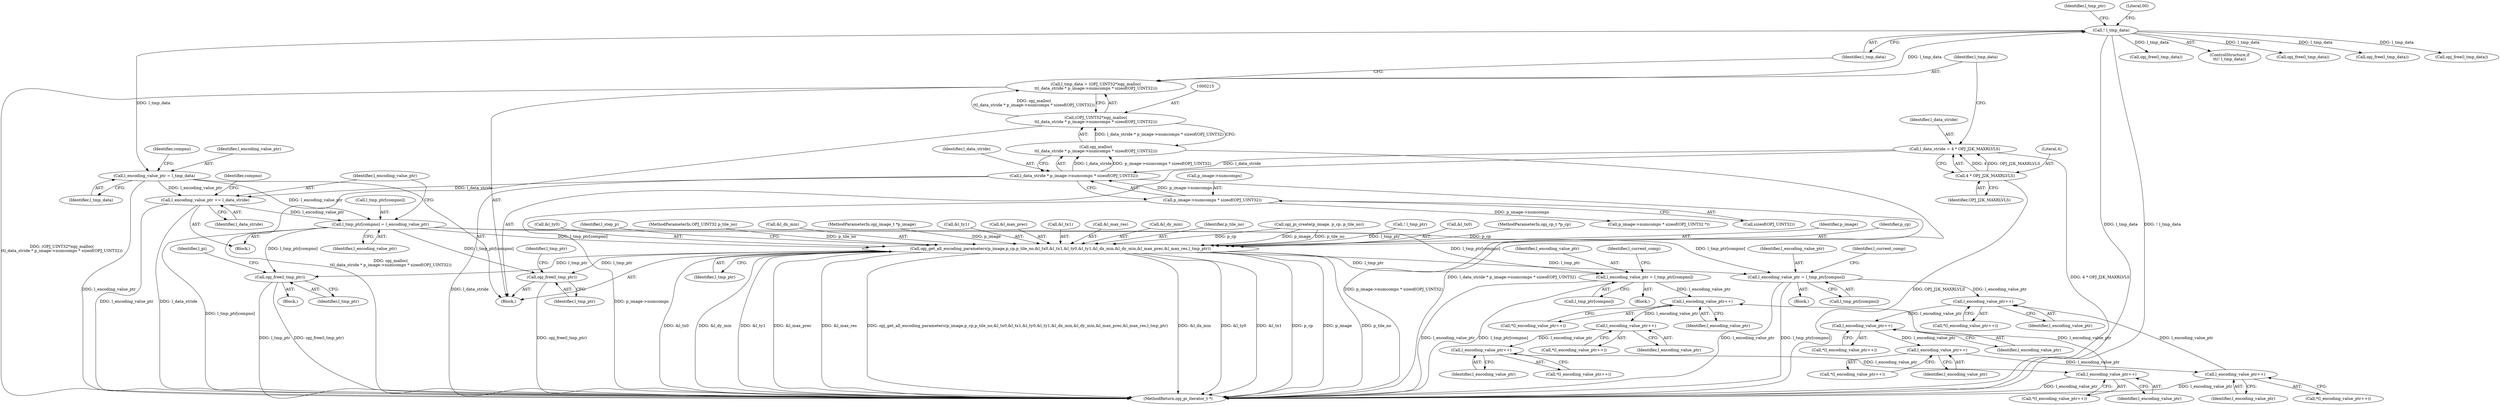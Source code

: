 digraph "0_openjpeg_c16bc057ba3f125051c9966cf1f5b68a05681de4@pointer" {
"1000266" [label="(Call,l_encoding_value_ptr = l_tmp_data)"];
"1000226" [label="(Call,! l_tmp_data)"];
"1000212" [label="(Call,l_tmp_data = (OPJ_UINT32*)opj_malloc(\n\t\tl_data_stride * p_image->numcomps * sizeof(OPJ_UINT32)))"];
"1000214" [label="(Call,(OPJ_UINT32*)opj_malloc(\n\t\tl_data_stride * p_image->numcomps * sizeof(OPJ_UINT32)))"];
"1000216" [label="(Call,opj_malloc(\n\t\tl_data_stride * p_image->numcomps * sizeof(OPJ_UINT32)))"];
"1000217" [label="(Call,l_data_stride * p_image->numcomps * sizeof(OPJ_UINT32))"];
"1000207" [label="(Call,l_data_stride = 4 * OPJ_J2K_MAXRLVLS)"];
"1000209" [label="(Call,4 * OPJ_J2K_MAXRLVLS)"];
"1000219" [label="(Call,p_image->numcomps * sizeof(OPJ_UINT32))"];
"1000281" [label="(Call,l_tmp_ptr[compno] = l_encoding_value_ptr)"];
"1000289" [label="(Call,opj_get_all_encoding_parameters(p_image,p_cp,p_tile_no,&l_tx0,&l_tx1,&l_ty0,&l_ty1,&l_dx_min,&l_dy_min,&l_max_prec,&l_max_res,l_tmp_ptr))"];
"1000357" [label="(Call,opj_free(l_tmp_ptr))"];
"1000437" [label="(Call,l_encoding_value_ptr = l_tmp_ptr[compno])"];
"1000473" [label="(Call,l_encoding_value_ptr++)"];
"1000480" [label="(Call,l_encoding_value_ptr++)"];
"1000487" [label="(Call,l_encoding_value_ptr++)"];
"1000494" [label="(Call,l_encoding_value_ptr++)"];
"1000589" [label="(Call,l_encoding_value_ptr = l_tmp_ptr[compno])"];
"1000625" [label="(Call,l_encoding_value_ptr++)"];
"1000632" [label="(Call,l_encoding_value_ptr++)"];
"1000639" [label="(Call,l_encoding_value_ptr++)"];
"1000646" [label="(Call,l_encoding_value_ptr++)"];
"1000672" [label="(Call,opj_free(l_tmp_ptr))"];
"1000286" [label="(Call,l_encoding_value_ptr += l_data_stride)"];
"1000219" [label="(Call,p_image->numcomps * sizeof(OPJ_UINT32))"];
"1000487" [label="(Call,l_encoding_value_ptr++)"];
"1000481" [label="(Identifier,l_encoding_value_ptr)"];
"1000211" [label="(Identifier,OPJ_J2K_MAXRLVLS)"];
"1000246" [label="(Call,opj_free(l_tmp_data))"];
"1000243" [label="(Call,! l_tmp_ptr)"];
"1000293" [label="(Call,&l_tx0)"];
"1000631" [label="(Call,*(l_encoding_value_ptr++))"];
"1000216" [label="(Call,opj_malloc(\n\t\tl_data_stride * p_image->numcomps * sizeof(OPJ_UINT32)))"];
"1000208" [label="(Identifier,l_data_stride)"];
"1000646" [label="(Call,l_encoding_value_ptr++)"];
"1000358" [label="(Identifier,l_tmp_ptr)"];
"1000210" [label="(Literal,4)"];
"1000289" [label="(Call,opj_get_all_encoding_parameters(p_image,p_cp,p_tile_no,&l_tx0,&l_tx1,&l_ty0,&l_ty1,&l_dx_min,&l_dy_min,&l_max_prec,&l_max_res,l_tmp_ptr))"];
"1000126" [label="(Block,)"];
"1000645" [label="(Call,*(l_encoding_value_ptr++))"];
"1000582" [label="(Block,)"];
"1000124" [label="(MethodParameterIn,opj_cp_t *p_cp)"];
"1000209" [label="(Call,4 * OPJ_J2K_MAXRLVLS)"];
"1000444" [label="(Identifier,l_current_comp)"];
"1000225" [label="(ControlStructure,if\n\t\t(! l_tmp_data))"];
"1000285" [label="(Identifier,l_encoding_value_ptr)"];
"1000493" [label="(Call,*(l_encoding_value_ptr++))"];
"1000667" [label="(Call,opj_free(l_tmp_data))"];
"1000590" [label="(Identifier,l_encoding_value_ptr)"];
"1000290" [label="(Identifier,p_image)"];
"1000357" [label="(Call,opj_free(l_tmp_ptr))"];
"1000633" [label="(Identifier,l_encoding_value_ptr)"];
"1000675" [label="(Identifier,l_tmp_ptr)"];
"1000291" [label="(Identifier,p_cp)"];
"1000297" [label="(Call,&l_ty0)"];
"1000311" [label="(Identifier,l_step_p)"];
"1000696" [label="(MethodReturn,opj_pi_iterator_t *)"];
"1000212" [label="(Call,l_tmp_data = (OPJ_UINT32*)opj_malloc(\n\t\tl_data_stride * p_image->numcomps * sizeof(OPJ_UINT32)))"];
"1000125" [label="(MethodParameterIn,OPJ_UINT32 p_tile_no)"];
"1000288" [label="(Identifier,l_data_stride)"];
"1000589" [label="(Call,l_encoding_value_ptr = l_tmp_ptr[compno])"];
"1000480" [label="(Call,l_encoding_value_ptr++)"];
"1000226" [label="(Call,! l_tmp_data)"];
"1000280" [label="(Block,)"];
"1000301" [label="(Call,&l_dx_min)"];
"1000287" [label="(Identifier,l_encoding_value_ptr)"];
"1000354" [label="(Block,)"];
"1000123" [label="(MethodParameterIn,opj_image_t *p_image)"];
"1000486" [label="(Call,*(l_encoding_value_ptr++))"];
"1000299" [label="(Call,&l_ty1)"];
"1000472" [label="(Call,*(l_encoding_value_ptr++))"];
"1000626" [label="(Identifier,l_encoding_value_ptr)"];
"1000673" [label="(Identifier,l_tmp_ptr)"];
"1000305" [label="(Call,&l_max_prec)"];
"1000439" [label="(Call,l_tmp_ptr[compno])"];
"1000214" [label="(Call,(OPJ_UINT32*)opj_malloc(\n\t\tl_data_stride * p_image->numcomps * sizeof(OPJ_UINT32)))"];
"1000217" [label="(Call,l_data_stride * p_image->numcomps * sizeof(OPJ_UINT32))"];
"1000267" [label="(Identifier,l_encoding_value_ptr)"];
"1000232" [label="(Identifier,l_tmp_ptr)"];
"1000271" [label="(Identifier,compno)"];
"1000473" [label="(Call,l_encoding_value_ptr++)"];
"1000494" [label="(Call,l_encoding_value_ptr++)"];
"1000282" [label="(Call,l_tmp_ptr[compno])"];
"1000295" [label="(Call,&l_tx1)"];
"1000286" [label="(Call,l_encoding_value_ptr += l_data_stride)"];
"1000307" [label="(Call,&l_max_res)"];
"1000591" [label="(Call,l_tmp_ptr[compno])"];
"1000266" [label="(Call,l_encoding_value_ptr = l_tmp_data)"];
"1000639" [label="(Call,l_encoding_value_ptr++)"];
"1000281" [label="(Call,l_tmp_ptr[compno] = l_encoding_value_ptr)"];
"1000303" [label="(Call,&l_dy_min)"];
"1000260" [label="(Call,opj_free(l_tmp_data))"];
"1000292" [label="(Identifier,p_tile_no)"];
"1000252" [label="(Call,opj_pi_create(p_image, p_cp, p_tile_no))"];
"1000638" [label="(Call,*(l_encoding_value_ptr++))"];
"1000355" [label="(Call,opj_free(l_tmp_data))"];
"1000474" [label="(Identifier,l_encoding_value_ptr)"];
"1000430" [label="(Block,)"];
"1000227" [label="(Identifier,l_tmp_data)"];
"1000672" [label="(Call,opj_free(l_tmp_ptr))"];
"1000360" [label="(Identifier,l_pi)"];
"1000624" [label="(Call,*(l_encoding_value_ptr++))"];
"1000596" [label="(Identifier,l_current_comp)"];
"1000218" [label="(Identifier,l_data_stride)"];
"1000213" [label="(Identifier,l_tmp_data)"];
"1000438" [label="(Identifier,l_encoding_value_ptr)"];
"1000207" [label="(Call,l_data_stride = 4 * OPJ_J2K_MAXRLVLS)"];
"1000495" [label="(Identifier,l_encoding_value_ptr)"];
"1000268" [label="(Identifier,l_tmp_data)"];
"1000479" [label="(Call,*(l_encoding_value_ptr++))"];
"1000437" [label="(Call,l_encoding_value_ptr = l_tmp_ptr[compno])"];
"1000488" [label="(Identifier,l_encoding_value_ptr)"];
"1000230" [label="(Literal,00)"];
"1000220" [label="(Call,p_image->numcomps)"];
"1000236" [label="(Call,p_image->numcomps * sizeof(OPJ_UINT32 *))"];
"1000632" [label="(Call,l_encoding_value_ptr++)"];
"1000223" [label="(Call,sizeof(OPJ_UINT32))"];
"1000647" [label="(Identifier,l_encoding_value_ptr)"];
"1000640" [label="(Identifier,l_encoding_value_ptr)"];
"1000625" [label="(Call,l_encoding_value_ptr++)"];
"1000279" [label="(Identifier,compno)"];
"1000309" [label="(Identifier,l_tmp_ptr)"];
"1000266" -> "1000126"  [label="AST: "];
"1000266" -> "1000268"  [label="CFG: "];
"1000267" -> "1000266"  [label="AST: "];
"1000268" -> "1000266"  [label="AST: "];
"1000271" -> "1000266"  [label="CFG: "];
"1000266" -> "1000696"  [label="DDG: l_encoding_value_ptr"];
"1000226" -> "1000266"  [label="DDG: l_tmp_data"];
"1000266" -> "1000281"  [label="DDG: l_encoding_value_ptr"];
"1000266" -> "1000286"  [label="DDG: l_encoding_value_ptr"];
"1000226" -> "1000225"  [label="AST: "];
"1000226" -> "1000227"  [label="CFG: "];
"1000227" -> "1000226"  [label="AST: "];
"1000230" -> "1000226"  [label="CFG: "];
"1000232" -> "1000226"  [label="CFG: "];
"1000226" -> "1000696"  [label="DDG: l_tmp_data"];
"1000226" -> "1000696"  [label="DDG: ! l_tmp_data"];
"1000212" -> "1000226"  [label="DDG: l_tmp_data"];
"1000226" -> "1000246"  [label="DDG: l_tmp_data"];
"1000226" -> "1000260"  [label="DDG: l_tmp_data"];
"1000226" -> "1000355"  [label="DDG: l_tmp_data"];
"1000226" -> "1000667"  [label="DDG: l_tmp_data"];
"1000212" -> "1000126"  [label="AST: "];
"1000212" -> "1000214"  [label="CFG: "];
"1000213" -> "1000212"  [label="AST: "];
"1000214" -> "1000212"  [label="AST: "];
"1000227" -> "1000212"  [label="CFG: "];
"1000212" -> "1000696"  [label="DDG: (OPJ_UINT32*)opj_malloc(\n\t\tl_data_stride * p_image->numcomps * sizeof(OPJ_UINT32))"];
"1000214" -> "1000212"  [label="DDG: opj_malloc(\n\t\tl_data_stride * p_image->numcomps * sizeof(OPJ_UINT32))"];
"1000214" -> "1000216"  [label="CFG: "];
"1000215" -> "1000214"  [label="AST: "];
"1000216" -> "1000214"  [label="AST: "];
"1000214" -> "1000696"  [label="DDG: opj_malloc(\n\t\tl_data_stride * p_image->numcomps * sizeof(OPJ_UINT32))"];
"1000216" -> "1000214"  [label="DDG: l_data_stride * p_image->numcomps * sizeof(OPJ_UINT32)"];
"1000216" -> "1000217"  [label="CFG: "];
"1000217" -> "1000216"  [label="AST: "];
"1000216" -> "1000696"  [label="DDG: l_data_stride * p_image->numcomps * sizeof(OPJ_UINT32)"];
"1000217" -> "1000216"  [label="DDG: l_data_stride"];
"1000217" -> "1000216"  [label="DDG: p_image->numcomps * sizeof(OPJ_UINT32)"];
"1000217" -> "1000219"  [label="CFG: "];
"1000218" -> "1000217"  [label="AST: "];
"1000219" -> "1000217"  [label="AST: "];
"1000217" -> "1000696"  [label="DDG: p_image->numcomps * sizeof(OPJ_UINT32)"];
"1000217" -> "1000696"  [label="DDG: l_data_stride"];
"1000207" -> "1000217"  [label="DDG: l_data_stride"];
"1000219" -> "1000217"  [label="DDG: p_image->numcomps"];
"1000217" -> "1000286"  [label="DDG: l_data_stride"];
"1000207" -> "1000126"  [label="AST: "];
"1000207" -> "1000209"  [label="CFG: "];
"1000208" -> "1000207"  [label="AST: "];
"1000209" -> "1000207"  [label="AST: "];
"1000213" -> "1000207"  [label="CFG: "];
"1000207" -> "1000696"  [label="DDG: 4 * OPJ_J2K_MAXRLVLS"];
"1000209" -> "1000207"  [label="DDG: 4"];
"1000209" -> "1000207"  [label="DDG: OPJ_J2K_MAXRLVLS"];
"1000209" -> "1000211"  [label="CFG: "];
"1000210" -> "1000209"  [label="AST: "];
"1000211" -> "1000209"  [label="AST: "];
"1000209" -> "1000696"  [label="DDG: OPJ_J2K_MAXRLVLS"];
"1000219" -> "1000223"  [label="CFG: "];
"1000220" -> "1000219"  [label="AST: "];
"1000223" -> "1000219"  [label="AST: "];
"1000219" -> "1000696"  [label="DDG: p_image->numcomps"];
"1000219" -> "1000236"  [label="DDG: p_image->numcomps"];
"1000281" -> "1000280"  [label="AST: "];
"1000281" -> "1000285"  [label="CFG: "];
"1000282" -> "1000281"  [label="AST: "];
"1000285" -> "1000281"  [label="AST: "];
"1000287" -> "1000281"  [label="CFG: "];
"1000281" -> "1000696"  [label="DDG: l_tmp_ptr[compno]"];
"1000286" -> "1000281"  [label="DDG: l_encoding_value_ptr"];
"1000281" -> "1000289"  [label="DDG: l_tmp_ptr[compno]"];
"1000281" -> "1000357"  [label="DDG: l_tmp_ptr[compno]"];
"1000281" -> "1000437"  [label="DDG: l_tmp_ptr[compno]"];
"1000281" -> "1000589"  [label="DDG: l_tmp_ptr[compno]"];
"1000281" -> "1000672"  [label="DDG: l_tmp_ptr[compno]"];
"1000289" -> "1000126"  [label="AST: "];
"1000289" -> "1000309"  [label="CFG: "];
"1000290" -> "1000289"  [label="AST: "];
"1000291" -> "1000289"  [label="AST: "];
"1000292" -> "1000289"  [label="AST: "];
"1000293" -> "1000289"  [label="AST: "];
"1000295" -> "1000289"  [label="AST: "];
"1000297" -> "1000289"  [label="AST: "];
"1000299" -> "1000289"  [label="AST: "];
"1000301" -> "1000289"  [label="AST: "];
"1000303" -> "1000289"  [label="AST: "];
"1000305" -> "1000289"  [label="AST: "];
"1000307" -> "1000289"  [label="AST: "];
"1000309" -> "1000289"  [label="AST: "];
"1000311" -> "1000289"  [label="CFG: "];
"1000289" -> "1000696"  [label="DDG: p_cp"];
"1000289" -> "1000696"  [label="DDG: p_tile_no"];
"1000289" -> "1000696"  [label="DDG: p_image"];
"1000289" -> "1000696"  [label="DDG: &l_tx0"];
"1000289" -> "1000696"  [label="DDG: &l_dy_min"];
"1000289" -> "1000696"  [label="DDG: &l_ty1"];
"1000289" -> "1000696"  [label="DDG: &l_max_prec"];
"1000289" -> "1000696"  [label="DDG: &l_max_res"];
"1000289" -> "1000696"  [label="DDG: opj_get_all_encoding_parameters(p_image,p_cp,p_tile_no,&l_tx0,&l_tx1,&l_ty0,&l_ty1,&l_dx_min,&l_dy_min,&l_max_prec,&l_max_res,l_tmp_ptr)"];
"1000289" -> "1000696"  [label="DDG: &l_dx_min"];
"1000289" -> "1000696"  [label="DDG: &l_ty0"];
"1000289" -> "1000696"  [label="DDG: &l_tx1"];
"1000252" -> "1000289"  [label="DDG: p_image"];
"1000252" -> "1000289"  [label="DDG: p_cp"];
"1000252" -> "1000289"  [label="DDG: p_tile_no"];
"1000123" -> "1000289"  [label="DDG: p_image"];
"1000124" -> "1000289"  [label="DDG: p_cp"];
"1000125" -> "1000289"  [label="DDG: p_tile_no"];
"1000243" -> "1000289"  [label="DDG: l_tmp_ptr"];
"1000289" -> "1000357"  [label="DDG: l_tmp_ptr"];
"1000289" -> "1000437"  [label="DDG: l_tmp_ptr"];
"1000289" -> "1000589"  [label="DDG: l_tmp_ptr"];
"1000289" -> "1000672"  [label="DDG: l_tmp_ptr"];
"1000357" -> "1000354"  [label="AST: "];
"1000357" -> "1000358"  [label="CFG: "];
"1000358" -> "1000357"  [label="AST: "];
"1000360" -> "1000357"  [label="CFG: "];
"1000357" -> "1000696"  [label="DDG: opj_free(l_tmp_ptr)"];
"1000357" -> "1000696"  [label="DDG: l_tmp_ptr"];
"1000437" -> "1000430"  [label="AST: "];
"1000437" -> "1000439"  [label="CFG: "];
"1000438" -> "1000437"  [label="AST: "];
"1000439" -> "1000437"  [label="AST: "];
"1000444" -> "1000437"  [label="CFG: "];
"1000437" -> "1000696"  [label="DDG: l_encoding_value_ptr"];
"1000437" -> "1000696"  [label="DDG: l_tmp_ptr[compno]"];
"1000437" -> "1000473"  [label="DDG: l_encoding_value_ptr"];
"1000473" -> "1000472"  [label="AST: "];
"1000473" -> "1000474"  [label="CFG: "];
"1000474" -> "1000473"  [label="AST: "];
"1000472" -> "1000473"  [label="CFG: "];
"1000494" -> "1000473"  [label="DDG: l_encoding_value_ptr"];
"1000473" -> "1000480"  [label="DDG: l_encoding_value_ptr"];
"1000480" -> "1000479"  [label="AST: "];
"1000480" -> "1000481"  [label="CFG: "];
"1000481" -> "1000480"  [label="AST: "];
"1000479" -> "1000480"  [label="CFG: "];
"1000480" -> "1000487"  [label="DDG: l_encoding_value_ptr"];
"1000487" -> "1000486"  [label="AST: "];
"1000487" -> "1000488"  [label="CFG: "];
"1000488" -> "1000487"  [label="AST: "];
"1000486" -> "1000487"  [label="CFG: "];
"1000487" -> "1000494"  [label="DDG: l_encoding_value_ptr"];
"1000494" -> "1000493"  [label="AST: "];
"1000494" -> "1000495"  [label="CFG: "];
"1000495" -> "1000494"  [label="AST: "];
"1000493" -> "1000494"  [label="CFG: "];
"1000494" -> "1000696"  [label="DDG: l_encoding_value_ptr"];
"1000589" -> "1000582"  [label="AST: "];
"1000589" -> "1000591"  [label="CFG: "];
"1000590" -> "1000589"  [label="AST: "];
"1000591" -> "1000589"  [label="AST: "];
"1000596" -> "1000589"  [label="CFG: "];
"1000589" -> "1000696"  [label="DDG: l_encoding_value_ptr"];
"1000589" -> "1000696"  [label="DDG: l_tmp_ptr[compno]"];
"1000589" -> "1000625"  [label="DDG: l_encoding_value_ptr"];
"1000625" -> "1000624"  [label="AST: "];
"1000625" -> "1000626"  [label="CFG: "];
"1000626" -> "1000625"  [label="AST: "];
"1000624" -> "1000625"  [label="CFG: "];
"1000646" -> "1000625"  [label="DDG: l_encoding_value_ptr"];
"1000625" -> "1000632"  [label="DDG: l_encoding_value_ptr"];
"1000632" -> "1000631"  [label="AST: "];
"1000632" -> "1000633"  [label="CFG: "];
"1000633" -> "1000632"  [label="AST: "];
"1000631" -> "1000632"  [label="CFG: "];
"1000632" -> "1000639"  [label="DDG: l_encoding_value_ptr"];
"1000639" -> "1000638"  [label="AST: "];
"1000639" -> "1000640"  [label="CFG: "];
"1000640" -> "1000639"  [label="AST: "];
"1000638" -> "1000639"  [label="CFG: "];
"1000639" -> "1000646"  [label="DDG: l_encoding_value_ptr"];
"1000646" -> "1000645"  [label="AST: "];
"1000646" -> "1000647"  [label="CFG: "];
"1000647" -> "1000646"  [label="AST: "];
"1000645" -> "1000646"  [label="CFG: "];
"1000646" -> "1000696"  [label="DDG: l_encoding_value_ptr"];
"1000672" -> "1000126"  [label="AST: "];
"1000672" -> "1000673"  [label="CFG: "];
"1000673" -> "1000672"  [label="AST: "];
"1000675" -> "1000672"  [label="CFG: "];
"1000672" -> "1000696"  [label="DDG: opj_free(l_tmp_ptr)"];
"1000286" -> "1000280"  [label="AST: "];
"1000286" -> "1000288"  [label="CFG: "];
"1000287" -> "1000286"  [label="AST: "];
"1000288" -> "1000286"  [label="AST: "];
"1000279" -> "1000286"  [label="CFG: "];
"1000286" -> "1000696"  [label="DDG: l_encoding_value_ptr"];
"1000286" -> "1000696"  [label="DDG: l_data_stride"];
}
